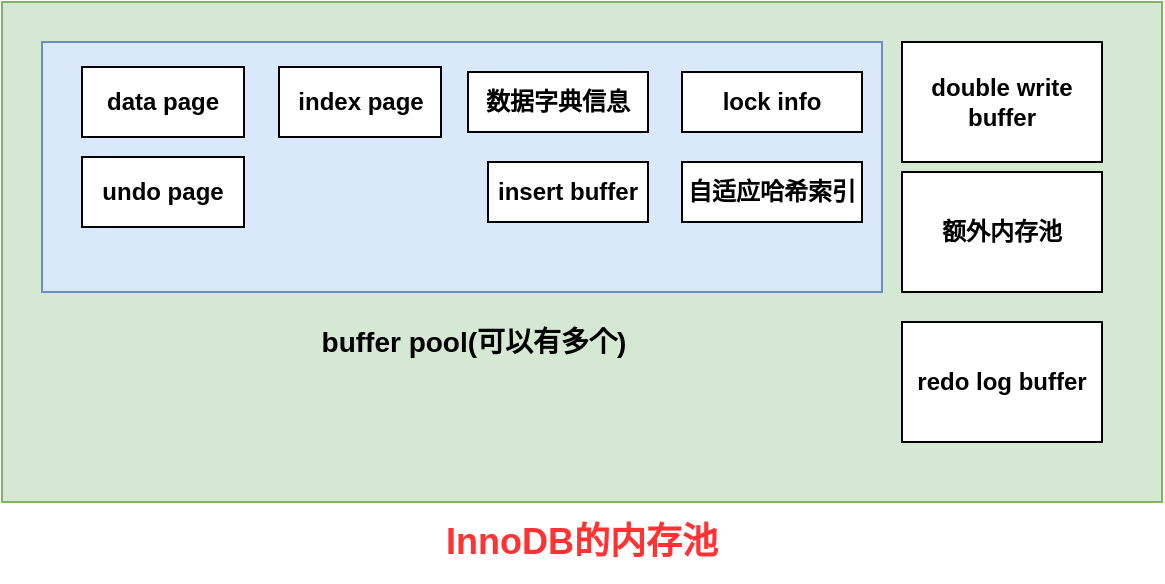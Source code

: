 <mxfile version="15.2.7" type="device"><diagram id="T1c5ekZf9ycygaK6lake" name="第 1 页"><mxGraphModel dx="1024" dy="592" grid="1" gridSize="10" guides="1" tooltips="1" connect="1" arrows="1" fold="1" page="1" pageScale="1" pageWidth="827" pageHeight="1169" math="0" shadow="0"><root><mxCell id="0"/><mxCell id="1" parent="0"/><mxCell id="jDqOfd2ZczW4y3Th8Tn2-1" value="" style="rounded=0;whiteSpace=wrap;html=1;fillColor=#d5e8d4;strokeColor=#82b366;" vertex="1" parent="1"><mxGeometry x="440" y="180" width="580" height="250" as="geometry"/></mxCell><mxCell id="jDqOfd2ZczW4y3Th8Tn2-2" value="&lt;b&gt;&lt;font style=&quot;font-size: 18px&quot; color=&quot;#ff3333&quot;&gt;InnoDB的内存池&lt;/font&gt;&lt;/b&gt;" style="text;html=1;strokeColor=none;fillColor=none;align=center;verticalAlign=middle;whiteSpace=wrap;rounded=0;" vertex="1" parent="1"><mxGeometry x="611.25" y="430" width="237.5" height="40" as="geometry"/></mxCell><mxCell id="jDqOfd2ZczW4y3Th8Tn2-3" value="" style="rounded=0;whiteSpace=wrap;html=1;fillColor=#dae8fc;strokeColor=#6c8ebf;" vertex="1" parent="1"><mxGeometry x="460" y="200" width="420" height="125" as="geometry"/></mxCell><mxCell id="jDqOfd2ZczW4y3Th8Tn2-4" value="&lt;b style=&quot;font-size: 14px&quot;&gt;buffer pool(可以有多个)&lt;br&gt;&lt;/b&gt;" style="text;html=1;strokeColor=none;fillColor=none;align=center;verticalAlign=middle;whiteSpace=wrap;rounded=0;" vertex="1" parent="1"><mxGeometry x="471.75" y="340" width="408.25" height="20" as="geometry"/></mxCell><mxCell id="jDqOfd2ZczW4y3Th8Tn2-5" value="&lt;b&gt;insert buffer&lt;/b&gt;" style="rounded=0;whiteSpace=wrap;html=1;" vertex="1" parent="1"><mxGeometry x="683" y="260" width="80" height="30" as="geometry"/></mxCell><mxCell id="jDqOfd2ZczW4y3Th8Tn2-6" value="&lt;b&gt;自适应哈希索引&lt;/b&gt;" style="rounded=0;whiteSpace=wrap;html=1;" vertex="1" parent="1"><mxGeometry x="780" y="260" width="90" height="30" as="geometry"/></mxCell><mxCell id="jDqOfd2ZczW4y3Th8Tn2-7" value="&lt;b&gt;数据字典信息&lt;/b&gt;" style="rounded=0;whiteSpace=wrap;html=1;" vertex="1" parent="1"><mxGeometry x="673" y="215" width="90" height="30" as="geometry"/></mxCell><mxCell id="jDqOfd2ZczW4y3Th8Tn2-8" value="&lt;b&gt;lock info&lt;/b&gt;" style="rounded=0;whiteSpace=wrap;html=1;" vertex="1" parent="1"><mxGeometry x="780" y="215" width="90" height="30" as="geometry"/></mxCell><mxCell id="jDqOfd2ZczW4y3Th8Tn2-9" value="&lt;b&gt;redo log buffer&lt;/b&gt;" style="rounded=0;whiteSpace=wrap;html=1;" vertex="1" parent="1"><mxGeometry x="890" y="340" width="100" height="60" as="geometry"/></mxCell><mxCell id="jDqOfd2ZczW4y3Th8Tn2-10" value="&lt;b&gt;额外内存池&lt;/b&gt;" style="rounded=0;whiteSpace=wrap;html=1;" vertex="1" parent="1"><mxGeometry x="890" y="265" width="100" height="60" as="geometry"/></mxCell><mxCell id="jDqOfd2ZczW4y3Th8Tn2-11" value="&lt;b&gt;data page&lt;/b&gt;" style="rounded=0;whiteSpace=wrap;html=1;" vertex="1" parent="1"><mxGeometry x="480" y="212.5" width="81" height="35" as="geometry"/></mxCell><mxCell id="jDqOfd2ZczW4y3Th8Tn2-12" value="&lt;b&gt;index page&lt;/b&gt;" style="rounded=0;whiteSpace=wrap;html=1;" vertex="1" parent="1"><mxGeometry x="578.5" y="212.5" width="81" height="35" as="geometry"/></mxCell><mxCell id="jDqOfd2ZczW4y3Th8Tn2-13" value="&lt;b&gt;double write buffer&lt;/b&gt;" style="rounded=0;whiteSpace=wrap;html=1;" vertex="1" parent="1"><mxGeometry x="890" y="200" width="100" height="60" as="geometry"/></mxCell><mxCell id="jDqOfd2ZczW4y3Th8Tn2-14" value="&lt;b&gt;undo page&lt;/b&gt;" style="rounded=0;whiteSpace=wrap;html=1;" vertex="1" parent="1"><mxGeometry x="480" y="257.5" width="81" height="35" as="geometry"/></mxCell></root></mxGraphModel></diagram></mxfile>